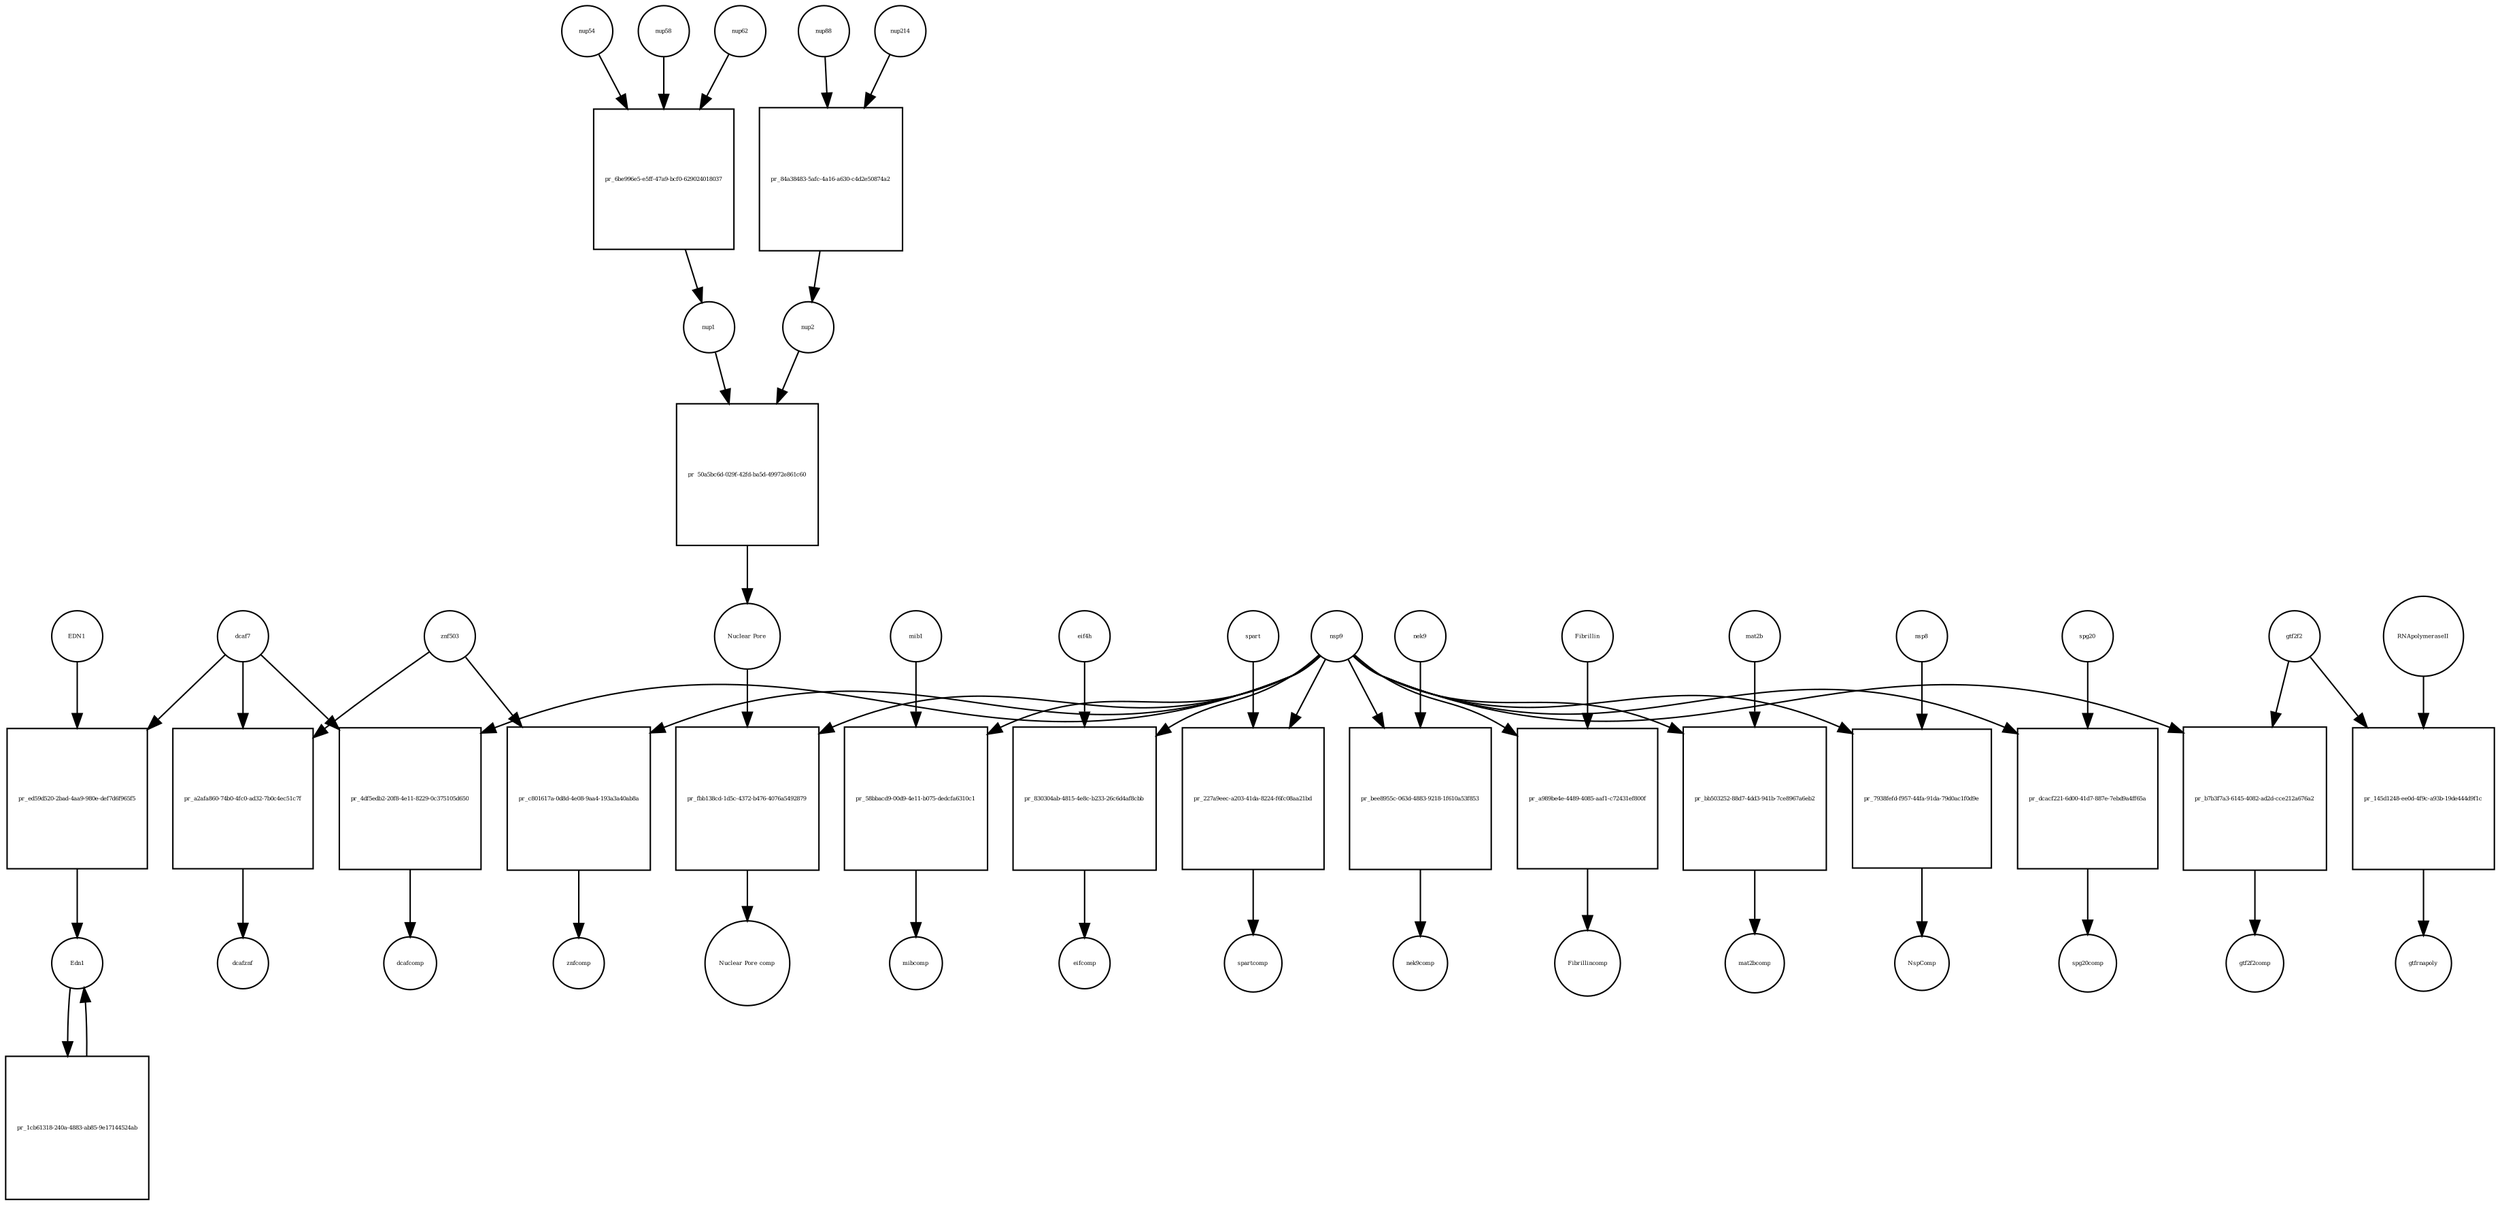 strict digraph  {
nup1 [annotation="", bipartite=0, cls=complex, fontsize=4, label=nup1, shape=circle];
"pr_50a5bc6d-029f-42fd-ba5d-49972e861c60" [annotation="", bipartite=1, cls=process, fontsize=4, label="pr_50a5bc6d-029f-42fd-ba5d-49972e861c60", shape=square];
nup2 [annotation="", bipartite=0, cls=complex, fontsize=4, label=nup2, shape=circle];
"Nuclear Pore" [annotation="", bipartite=0, cls=complex, fontsize=4, label="Nuclear Pore", shape=circle];
nup214 [annotation=urn_miriam_uniprot_P35658, bipartite=0, cls=macromolecule, fontsize=4, label=nup214, shape=circle];
"pr_84a38483-5afc-4a16-a630-c4d2e50874a2" [annotation="", bipartite=1, cls=process, fontsize=4, label="pr_84a38483-5afc-4a16-a630-c4d2e50874a2", shape=square];
nup88 [annotation=urn_miriam_uniprot_Q99567, bipartite=0, cls=macromolecule, fontsize=4, label=nup88, shape=circle];
nup54 [annotation=urn_miriam_uniprot_Q7Z3B4, bipartite=0, cls=macromolecule, fontsize=4, label=nup54, shape=circle];
"pr_6be996e5-e5ff-47a9-bcf0-629024018037" [annotation="", bipartite=1, cls=process, fontsize=4, label="pr_6be996e5-e5ff-47a9-bcf0-629024018037", shape=square];
nup58 [annotation=urn_miriam_uniprot_Q9BVL2, bipartite=0, cls=macromolecule, fontsize=4, label=nup58, shape=circle];
nup62 [annotation=urn_miriam_uniprot_P37198, bipartite=0, cls=macromolecule, fontsize=4, label=nup62, shape=circle];
nsp9 [annotation=urn_miriam_uniprot_P0DTD1, bipartite=0, cls=macromolecule, fontsize=4, label=nsp9, shape=circle];
"pr_fbb138cd-1d5c-4372-b476-4076a5492879" [annotation="", bipartite=1, cls=process, fontsize=4, label="pr_fbb138cd-1d5c-4372-b476-4076a5492879", shape=square];
"Nuclear Pore comp" [annotation="", bipartite=0, cls=complex, fontsize=4, label="Nuclear Pore comp", shape=circle];
znf503 [annotation=urn_miriam_uniprot_Q96F45, bipartite=0, cls=macromolecule, fontsize=4, label=znf503, shape=circle];
"pr_a2afa860-74b0-4fc0-ad32-7b0c4ec51c7f" [annotation="", bipartite=1, cls=process, fontsize=4, label="pr_a2afa860-74b0-4fc0-ad32-7b0c4ec51c7f", shape=square];
dcaf7 [annotation=urn_miriam_uniprot_P61962, bipartite=0, cls=macromolecule, fontsize=4, label=dcaf7, shape=circle];
dcafznf [annotation="", bipartite=0, cls=complex, fontsize=4, label=dcafznf, shape=circle];
mib1 [annotation=urn_miriam_uniprot_Q86YT6, bipartite=0, cls=macromolecule, fontsize=4, label=mib1, shape=circle];
"pr_58bbacd9-00d9-4e11-b075-dedcfa6310c1" [annotation="", bipartite=1, cls=process, fontsize=4, label="pr_58bbacd9-00d9-4e11-b075-dedcfa6310c1", shape=square];
mibcomp [annotation="", bipartite=0, cls=complex, fontsize=4, label=mibcomp, shape=circle];
"pr_c801617a-0d8d-4e08-9aa4-193a3a40ab8a" [annotation="", bipartite=1, cls=process, fontsize=4, label="pr_c801617a-0d8d-4e08-9aa4-193a3a40ab8a", shape=square];
znfcomp [annotation="", bipartite=0, cls=complex, fontsize=4, label=znfcomp, shape=circle];
"pr_4df5edb2-20f8-4e11-8229-0c375105d650" [annotation="", bipartite=1, cls=process, fontsize=4, label="pr_4df5edb2-20f8-4e11-8229-0c375105d650", shape=square];
dcafcomp [annotation="", bipartite=0, cls=complex, fontsize=4, label=dcafcomp, shape=circle];
"pr_830304ab-4815-4e8c-b233-26c6d4af8cbb" [annotation="", bipartite=1, cls=process, fontsize=4, label="pr_830304ab-4815-4e8c-b233-26c6d4af8cbb", shape=square];
eif4h [annotation=urn_miriam_uniprot_Q15056, bipartite=0, cls=macromolecule, fontsize=4, label=eif4h, shape=circle];
eifcomp [annotation="", bipartite=0, cls=complex, fontsize=4, label=eifcomp, shape=circle];
spart [annotation=urn_miriam_uniprot_Q8N0X7, bipartite=0, cls=macromolecule, fontsize=4, label=spart, shape=circle];
"pr_227a9eec-a203-41da-8224-f6fc08aa21bd" [annotation="", bipartite=1, cls=process, fontsize=4, label="pr_227a9eec-a203-41da-8224-f6fc08aa21bd", shape=square];
spartcomp [annotation="", bipartite=0, cls=complex, fontsize=4, label=spartcomp, shape=circle];
"pr_bee8955c-063d-4883-9218-1f610a53f853" [annotation="", bipartite=1, cls=process, fontsize=4, label="pr_bee8955c-063d-4883-9218-1f610a53f853", shape=square];
nek9 [annotation=urn_miriam_uniprot_Q8TD19, bipartite=0, cls=macromolecule, fontsize=4, label=nek9, shape=circle];
nek9comp [annotation="", bipartite=0, cls=complex, fontsize=4, label=nek9comp, shape=circle];
"pr_a989be4e-4489-4085-aaf1-c72431ef800f" [annotation="", bipartite=1, cls=process, fontsize=4, label="pr_a989be4e-4489-4085-aaf1-c72431ef800f", shape=square];
Fibrillin [annotation="", bipartite=0, cls=complex, fontsize=4, label=Fibrillin, shape=circle];
Fibrillincomp [annotation="", bipartite=0, cls=complex, fontsize=4, label=Fibrillincomp, shape=circle];
gtf2f2 [annotation=urn_miriam_uniprot_P13984, bipartite=0, cls=macromolecule, fontsize=4, label=gtf2f2, shape=circle];
"pr_b7b3f7a3-6145-4082-ad2d-cce212a676a2" [annotation="", bipartite=1, cls=process, fontsize=4, label="pr_b7b3f7a3-6145-4082-ad2d-cce212a676a2", shape=square];
gtf2f2comp [annotation="", bipartite=0, cls=complex, fontsize=4, label=gtf2f2comp, shape=circle];
mat2b [annotation=urn_miriam_uniprot_Q9NZL9, bipartite=0, cls=macromolecule, fontsize=4, label=mat2b, shape=circle];
"pr_bb503252-88d7-4dd3-941b-7ce8967a6eb2" [annotation="", bipartite=1, cls=process, fontsize=4, label="pr_bb503252-88d7-4dd3-941b-7ce8967a6eb2", shape=square];
mat2bcomp [annotation="", bipartite=0, cls=complex, fontsize=4, label=mat2bcomp, shape=circle];
Edn1 [annotation="", bipartite=0, cls="nucleic acid feature", fontsize=4, label=Edn1, shape=circle];
"pr_1cb61318-240a-4883-ab85-9e17144524ab" [annotation="", bipartite=1, cls=process, fontsize=4, label="pr_1cb61318-240a-4883-ab85-9e17144524ab", shape=square];
EDN1 [annotation="", bipartite=0, cls="nucleic acid feature", fontsize=4, label=EDN1, shape=circle];
"pr_ed59d520-2bad-4aa9-980e-def7d6f965f5" [annotation="", bipartite=1, cls=process, fontsize=4, label="pr_ed59d520-2bad-4aa9-980e-def7d6f965f5", shape=square];
RNApolymeraseII [annotation=urn_miriam_uniprot_P30876, bipartite=0, cls=macromolecule, fontsize=4, label=RNApolymeraseII, shape=circle];
"pr_145d1248-ee0d-4f9c-a93b-19de444d9f1c" [annotation="", bipartite=1, cls=process, fontsize=4, label="pr_145d1248-ee0d-4f9c-a93b-19de444d9f1c", shape=square];
gtfrnapoly [annotation="", bipartite=0, cls=complex, fontsize=4, label=gtfrnapoly, shape=circle];
"pr_7938fefd-f957-44fa-91da-79d0ac1f0d9e" [annotation="", bipartite=1, cls=process, fontsize=4, label="pr_7938fefd-f957-44fa-91da-79d0ac1f0d9e", shape=square];
nsp8 [annotation=urn_miriam_uniprot_P0DTD1, bipartite=0, cls=macromolecule, fontsize=4, label=nsp8, shape=circle];
NspComp [annotation="", bipartite=0, cls=complex, fontsize=4, label=NspComp, shape=circle];
"pr_dcacf221-6d00-41d7-887e-7ebd9a4ff65a" [annotation="", bipartite=1, cls=process, fontsize=4, label="pr_dcacf221-6d00-41d7-887e-7ebd9a4ff65a", shape=square];
spg20 [annotation="", bipartite=0, cls=macromolecule, fontsize=4, label=spg20, shape=circle];
spg20comp [annotation="", bipartite=0, cls=complex, fontsize=4, label=spg20comp, shape=circle];
nup1 -> "pr_50a5bc6d-029f-42fd-ba5d-49972e861c60"  [annotation="", interaction_type=consumption];
"pr_50a5bc6d-029f-42fd-ba5d-49972e861c60" -> "Nuclear Pore"  [annotation="", interaction_type=production];
nup2 -> "pr_50a5bc6d-029f-42fd-ba5d-49972e861c60"  [annotation="", interaction_type=consumption];
"Nuclear Pore" -> "pr_fbb138cd-1d5c-4372-b476-4076a5492879"  [annotation="", interaction_type=consumption];
nup214 -> "pr_84a38483-5afc-4a16-a630-c4d2e50874a2"  [annotation="", interaction_type=consumption];
"pr_84a38483-5afc-4a16-a630-c4d2e50874a2" -> nup2  [annotation="", interaction_type=production];
nup88 -> "pr_84a38483-5afc-4a16-a630-c4d2e50874a2"  [annotation="", interaction_type=consumption];
nup54 -> "pr_6be996e5-e5ff-47a9-bcf0-629024018037"  [annotation="", interaction_type=consumption];
"pr_6be996e5-e5ff-47a9-bcf0-629024018037" -> nup1  [annotation="", interaction_type=production];
nup58 -> "pr_6be996e5-e5ff-47a9-bcf0-629024018037"  [annotation="", interaction_type=consumption];
nup62 -> "pr_6be996e5-e5ff-47a9-bcf0-629024018037"  [annotation="", interaction_type=consumption];
nsp9 -> "pr_fbb138cd-1d5c-4372-b476-4076a5492879"  [annotation="", interaction_type=consumption];
nsp9 -> "pr_58bbacd9-00d9-4e11-b075-dedcfa6310c1"  [annotation="", interaction_type=consumption];
nsp9 -> "pr_c801617a-0d8d-4e08-9aa4-193a3a40ab8a"  [annotation="", interaction_type=consumption];
nsp9 -> "pr_4df5edb2-20f8-4e11-8229-0c375105d650"  [annotation="", interaction_type=consumption];
nsp9 -> "pr_830304ab-4815-4e8c-b233-26c6d4af8cbb"  [annotation="", interaction_type=consumption];
nsp9 -> "pr_227a9eec-a203-41da-8224-f6fc08aa21bd"  [annotation="", interaction_type=consumption];
nsp9 -> "pr_bee8955c-063d-4883-9218-1f610a53f853"  [annotation="", interaction_type=consumption];
nsp9 -> "pr_a989be4e-4489-4085-aaf1-c72431ef800f"  [annotation="", interaction_type=consumption];
nsp9 -> "pr_b7b3f7a3-6145-4082-ad2d-cce212a676a2"  [annotation="", interaction_type=consumption];
nsp9 -> "pr_bb503252-88d7-4dd3-941b-7ce8967a6eb2"  [annotation="", interaction_type=consumption];
nsp9 -> "pr_7938fefd-f957-44fa-91da-79d0ac1f0d9e"  [annotation="", interaction_type=consumption];
nsp9 -> "pr_dcacf221-6d00-41d7-887e-7ebd9a4ff65a"  [annotation="", interaction_type=consumption];
"pr_fbb138cd-1d5c-4372-b476-4076a5492879" -> "Nuclear Pore comp"  [annotation="", interaction_type=production];
znf503 -> "pr_a2afa860-74b0-4fc0-ad32-7b0c4ec51c7f"  [annotation="", interaction_type=consumption];
znf503 -> "pr_c801617a-0d8d-4e08-9aa4-193a3a40ab8a"  [annotation="", interaction_type=consumption];
"pr_a2afa860-74b0-4fc0-ad32-7b0c4ec51c7f" -> dcafznf  [annotation="", interaction_type=production];
dcaf7 -> "pr_a2afa860-74b0-4fc0-ad32-7b0c4ec51c7f"  [annotation="", interaction_type=consumption];
dcaf7 -> "pr_4df5edb2-20f8-4e11-8229-0c375105d650"  [annotation="", interaction_type=consumption];
dcaf7 -> "pr_ed59d520-2bad-4aa9-980e-def7d6f965f5"  [annotation=urn_miriam_pubmed_27880803, interaction_type=catalysis];
mib1 -> "pr_58bbacd9-00d9-4e11-b075-dedcfa6310c1"  [annotation="", interaction_type=consumption];
"pr_58bbacd9-00d9-4e11-b075-dedcfa6310c1" -> mibcomp  [annotation="", interaction_type=production];
"pr_c801617a-0d8d-4e08-9aa4-193a3a40ab8a" -> znfcomp  [annotation="", interaction_type=production];
"pr_4df5edb2-20f8-4e11-8229-0c375105d650" -> dcafcomp  [annotation="", interaction_type=production];
"pr_830304ab-4815-4e8c-b233-26c6d4af8cbb" -> eifcomp  [annotation="", interaction_type=production];
eif4h -> "pr_830304ab-4815-4e8c-b233-26c6d4af8cbb"  [annotation="", interaction_type=consumption];
spart -> "pr_227a9eec-a203-41da-8224-f6fc08aa21bd"  [annotation="", interaction_type=consumption];
"pr_227a9eec-a203-41da-8224-f6fc08aa21bd" -> spartcomp  [annotation="", interaction_type=production];
"pr_bee8955c-063d-4883-9218-1f610a53f853" -> nek9comp  [annotation="", interaction_type=production];
nek9 -> "pr_bee8955c-063d-4883-9218-1f610a53f853"  [annotation="", interaction_type=consumption];
"pr_a989be4e-4489-4085-aaf1-c72431ef800f" -> Fibrillincomp  [annotation="", interaction_type=production];
Fibrillin -> "pr_a989be4e-4489-4085-aaf1-c72431ef800f"  [annotation="", interaction_type=consumption];
gtf2f2 -> "pr_b7b3f7a3-6145-4082-ad2d-cce212a676a2"  [annotation="", interaction_type=consumption];
gtf2f2 -> "pr_145d1248-ee0d-4f9c-a93b-19de444d9f1c"  [annotation="", interaction_type=consumption];
"pr_b7b3f7a3-6145-4082-ad2d-cce212a676a2" -> gtf2f2comp  [annotation="", interaction_type=production];
mat2b -> "pr_bb503252-88d7-4dd3-941b-7ce8967a6eb2"  [annotation="", interaction_type=consumption];
"pr_bb503252-88d7-4dd3-941b-7ce8967a6eb2" -> mat2bcomp  [annotation="", interaction_type=production];
Edn1 -> "pr_1cb61318-240a-4883-ab85-9e17144524ab"  [annotation="", interaction_type=consumption];
"pr_1cb61318-240a-4883-ab85-9e17144524ab" -> Edn1  [annotation="", interaction_type=production];
EDN1 -> "pr_ed59d520-2bad-4aa9-980e-def7d6f965f5"  [annotation="", interaction_type=consumption];
"pr_ed59d520-2bad-4aa9-980e-def7d6f965f5" -> Edn1  [annotation="", interaction_type=production];
RNApolymeraseII -> "pr_145d1248-ee0d-4f9c-a93b-19de444d9f1c"  [annotation="", interaction_type=consumption];
"pr_145d1248-ee0d-4f9c-a93b-19de444d9f1c" -> gtfrnapoly  [annotation="", interaction_type=production];
"pr_7938fefd-f957-44fa-91da-79d0ac1f0d9e" -> NspComp  [annotation="", interaction_type=production];
nsp8 -> "pr_7938fefd-f957-44fa-91da-79d0ac1f0d9e"  [annotation="", interaction_type=consumption];
"pr_dcacf221-6d00-41d7-887e-7ebd9a4ff65a" -> spg20comp  [annotation="", interaction_type=production];
spg20 -> "pr_dcacf221-6d00-41d7-887e-7ebd9a4ff65a"  [annotation="", interaction_type=consumption];
}
